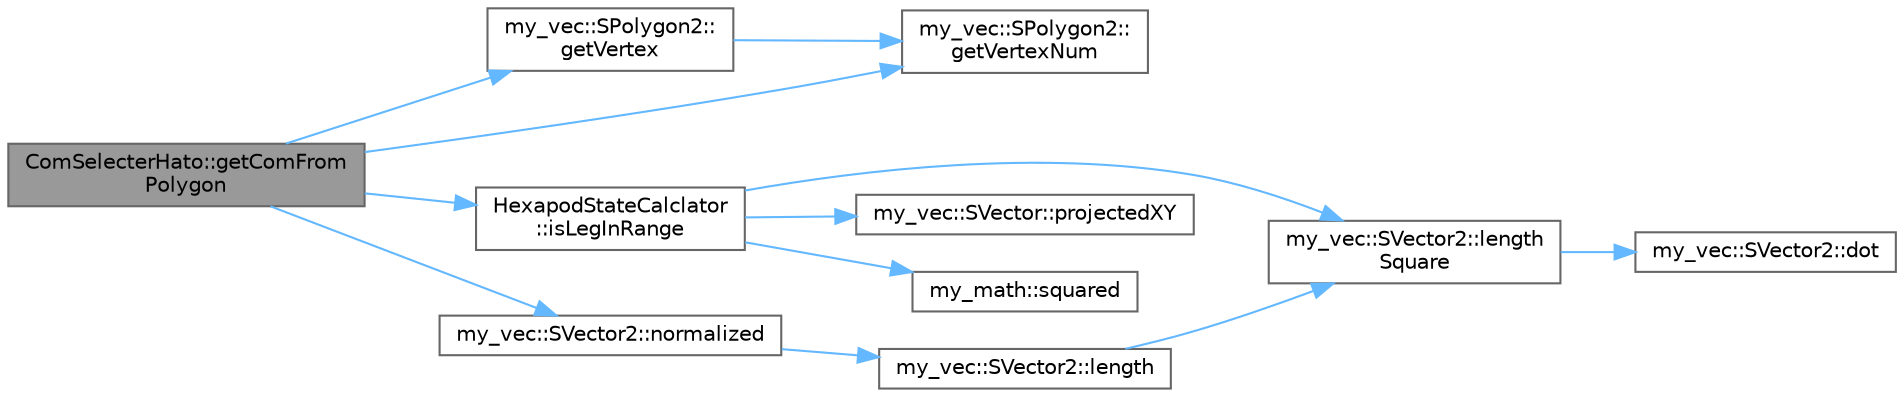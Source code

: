 digraph "ComSelecterHato::getComFromPolygon"
{
 // LATEX_PDF_SIZE
  bgcolor="transparent";
  edge [fontname=Helvetica,fontsize=10,labelfontname=Helvetica,labelfontsize=10];
  node [fontname=Helvetica,fontsize=10,shape=box,height=0.2,width=0.4];
  rankdir="LR";
  Node1 [id="Node000001",label="ComSelecterHato::getComFrom\lPolygon",height=0.2,width=0.4,color="gray40", fillcolor="grey60", style="filled", fontcolor="black",tooltip="重心を求める"];
  Node1 -> Node2 [id="edge1_Node000001_Node000002",color="steelblue1",style="solid",tooltip=" "];
  Node2 [id="Node000002",label="my_vec::SPolygon2::\lgetVertex",height=0.2,width=0.4,color="grey40", fillcolor="white", style="filled",URL="$structmy__vec_1_1_s_polygon2.html#a44f8ef9902e8d8cb28a739bbc30cefdd",tooltip="頂点の座標を返す関数"];
  Node2 -> Node3 [id="edge2_Node000002_Node000003",color="steelblue1",style="solid",tooltip=" "];
  Node3 [id="Node000003",label="my_vec::SPolygon2::\lgetVertexNum",height=0.2,width=0.4,color="grey40", fillcolor="white", style="filled",URL="$structmy__vec_1_1_s_polygon2.html#a178e01b9175e47eed8f3ab893614f627",tooltip="多角形の頂点数を返す関数"];
  Node1 -> Node3 [id="edge3_Node000001_Node000003",color="steelblue1",style="solid",tooltip=" "];
  Node1 -> Node4 [id="edge4_Node000001_Node000004",color="steelblue1",style="solid",tooltip=" "];
  Node4 [id="Node000004",label="HexapodStateCalclator\l::isLegInRange",height=0.2,width=0.4,color="grey40", fillcolor="white", style="filled",URL="$class_hexapod_state_calclator.html#a44b81247eee6784742703a394716739d",tooltip="脚が可動範囲内かチェックする．速度重視のため，ざっくりとした計算を行う．"];
  Node4 -> Node5 [id="edge5_Node000004_Node000005",color="steelblue1",style="solid",tooltip=" "];
  Node5 [id="Node000005",label="my_vec::SVector2::length\lSquare",height=0.2,width=0.4,color="grey40", fillcolor="white", style="filled",URL="$structmy__vec_1_1_s_vector2.html#a7fa50793aa9b2afa33a1a331169a56e3",tooltip="このベクトルの長さの2乗を返す"];
  Node5 -> Node6 [id="edge6_Node000005_Node000006",color="steelblue1",style="solid",tooltip=" "];
  Node6 [id="Node000006",label="my_vec::SVector2::dot",height=0.2,width=0.4,color="grey40", fillcolor="white", style="filled",URL="$structmy__vec_1_1_s_vector2.html#a5f60b944922624d5eda770ed4b9912b8",tooltip="このベクトルとotherの内積を返す"];
  Node4 -> Node7 [id="edge7_Node000004_Node000007",color="steelblue1",style="solid",tooltip=" "];
  Node7 [id="Node000007",label="my_vec::SVector::projectedXY",height=0.2,width=0.4,color="grey40", fillcolor="white", style="filled",URL="$structmy__vec_1_1_s_vector.html#ada5408a85d72fdbf6ae0f5f6d42862f7",tooltip="XY平面に射影したベクトルを返す．"];
  Node4 -> Node8 [id="edge8_Node000004_Node000008",color="steelblue1",style="solid",tooltip=" "];
  Node8 [id="Node000008",label="my_math::squared",height=0.2,width=0.4,color="grey40", fillcolor="white", style="filled",URL="$namespacemy__math.html#aacc8f27ccee67f8dd99906b16d707769",tooltip="2乗した値を返す関数．"];
  Node1 -> Node9 [id="edge9_Node000001_Node000009",color="steelblue1",style="solid",tooltip=" "];
  Node9 [id="Node000009",label="my_vec::SVector2::normalized",height=0.2,width=0.4,color="grey40", fillcolor="white", style="filled",URL="$structmy__vec_1_1_s_vector2.html#a6527b8515f1b2856db9eaa474daba95c",tooltip="このベクトルを正規化したベクトルを返す"];
  Node9 -> Node10 [id="edge10_Node000009_Node000010",color="steelblue1",style="solid",tooltip=" "];
  Node10 [id="Node000010",label="my_vec::SVector2::length",height=0.2,width=0.4,color="grey40", fillcolor="white", style="filled",URL="$structmy__vec_1_1_s_vector2.html#a342ca71e3c0a99bef64622697c510560",tooltip="このベクトルの長さを返す"];
  Node10 -> Node5 [id="edge11_Node000010_Node000005",color="steelblue1",style="solid",tooltip=" "];
}
